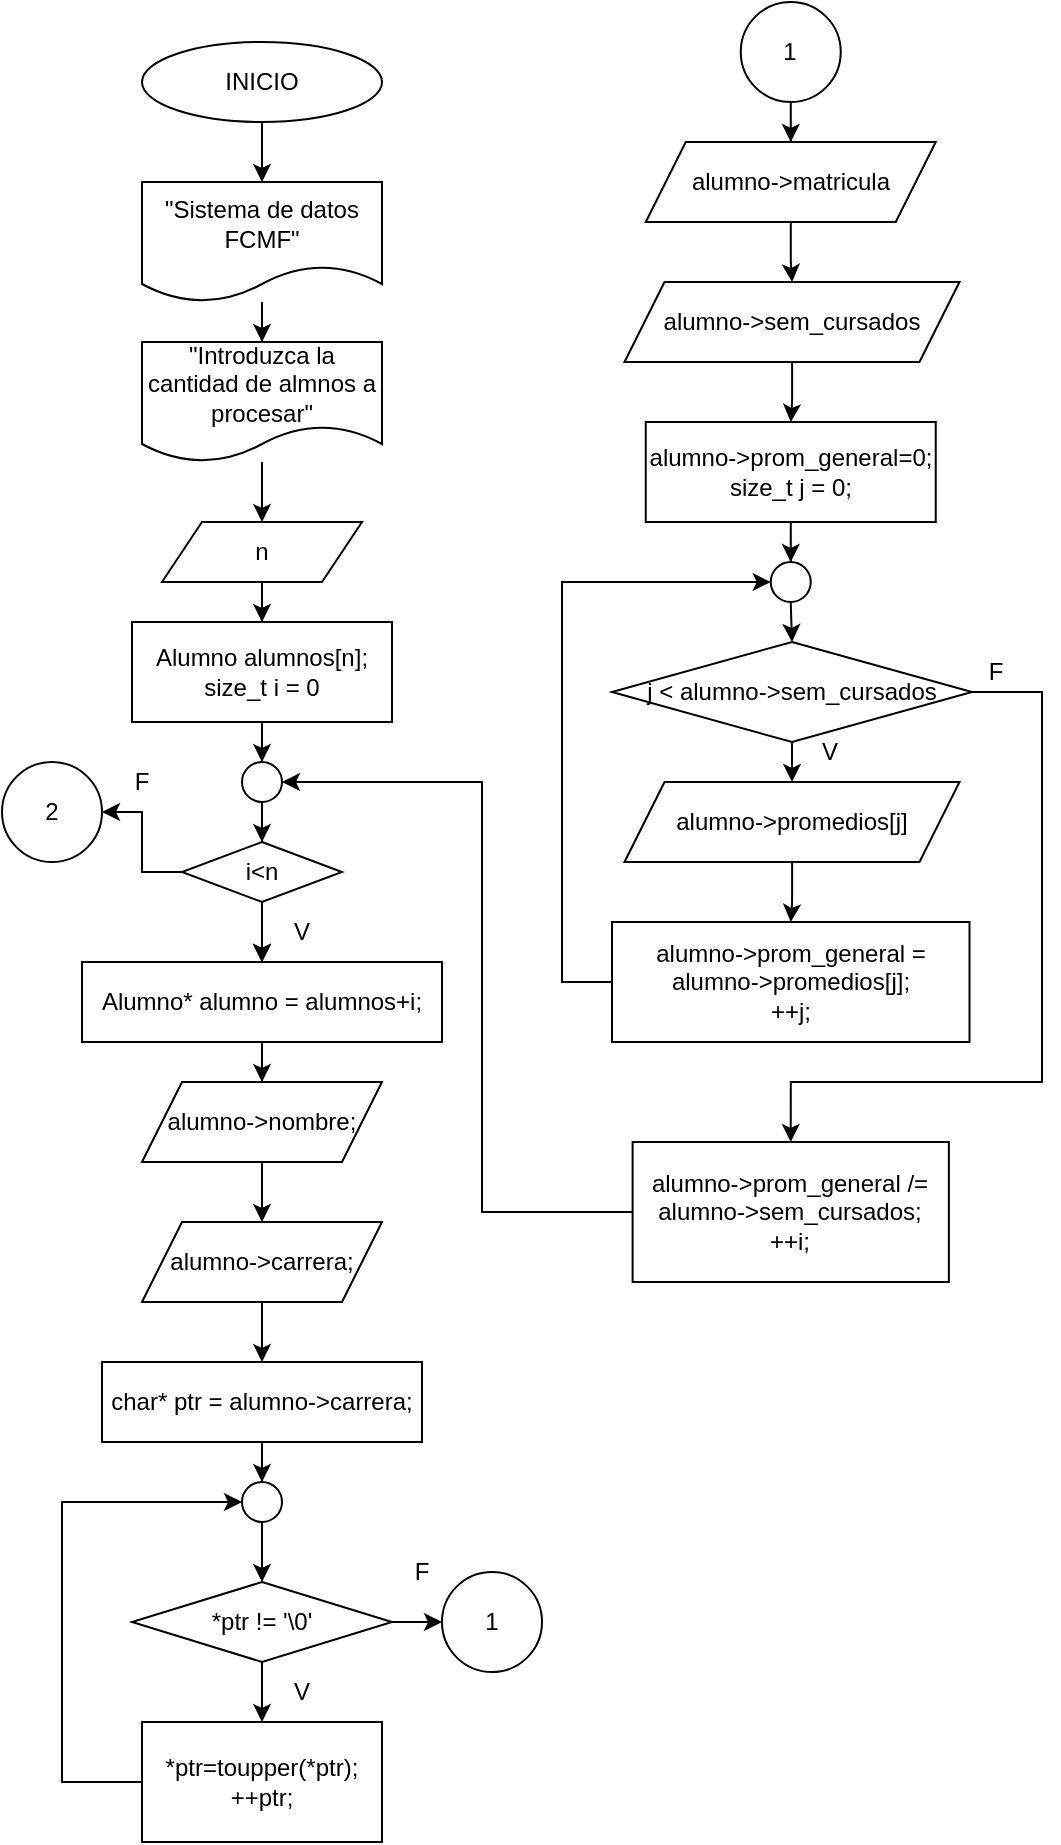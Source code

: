 <mxfile version="26.0.11">
  <diagram name="Page-1" id="Wj2mNhzuCTzCnwJhsY29">
    <mxGraphModel dx="2067" dy="626" grid="1" gridSize="10" guides="1" tooltips="1" connect="1" arrows="1" fold="1" page="1" pageScale="1" pageWidth="850" pageHeight="1100" math="0" shadow="0">
      <root>
        <mxCell id="0" />
        <mxCell id="1" parent="0" />
        <mxCell id="efL6EffcdtNfB5VjuBj9-4" value="" style="edgeStyle=orthogonalEdgeStyle;rounded=0;orthogonalLoop=1;jettySize=auto;html=1;" edge="1" parent="1" source="efL6EffcdtNfB5VjuBj9-1" target="efL6EffcdtNfB5VjuBj9-3">
          <mxGeometry relative="1" as="geometry" />
        </mxCell>
        <mxCell id="efL6EffcdtNfB5VjuBj9-1" value="INICIO" style="ellipse;whiteSpace=wrap;html=1;" vertex="1" parent="1">
          <mxGeometry x="-90" y="30" width="120" height="40" as="geometry" />
        </mxCell>
        <mxCell id="efL6EffcdtNfB5VjuBj9-13" value="" style="edgeStyle=orthogonalEdgeStyle;rounded=0;orthogonalLoop=1;jettySize=auto;html=1;" edge="1" parent="1" source="efL6EffcdtNfB5VjuBj9-2" target="efL6EffcdtNfB5VjuBj9-12">
          <mxGeometry relative="1" as="geometry" />
        </mxCell>
        <mxCell id="efL6EffcdtNfB5VjuBj9-2" value="n" style="shape=parallelogram;perimeter=parallelogramPerimeter;whiteSpace=wrap;html=1;fixedSize=1;" vertex="1" parent="1">
          <mxGeometry x="-80" y="270" width="100" height="30" as="geometry" />
        </mxCell>
        <mxCell id="efL6EffcdtNfB5VjuBj9-7" value="" style="edgeStyle=orthogonalEdgeStyle;rounded=0;orthogonalLoop=1;jettySize=auto;html=1;" edge="1" parent="1" source="efL6EffcdtNfB5VjuBj9-3" target="efL6EffcdtNfB5VjuBj9-6">
          <mxGeometry relative="1" as="geometry" />
        </mxCell>
        <mxCell id="efL6EffcdtNfB5VjuBj9-3" value="&quot;Sistema de datos FCMF&quot;" style="shape=document;whiteSpace=wrap;html=1;boundedLbl=1;" vertex="1" parent="1">
          <mxGeometry x="-90" y="100" width="120" height="60" as="geometry" />
        </mxCell>
        <mxCell id="efL6EffcdtNfB5VjuBj9-8" value="" style="edgeStyle=orthogonalEdgeStyle;rounded=0;orthogonalLoop=1;jettySize=auto;html=1;" edge="1" parent="1" source="efL6EffcdtNfB5VjuBj9-6" target="efL6EffcdtNfB5VjuBj9-2">
          <mxGeometry relative="1" as="geometry" />
        </mxCell>
        <mxCell id="efL6EffcdtNfB5VjuBj9-6" value="&quot;Introduzca la cantidad de almnos a procesar&quot;" style="shape=document;whiteSpace=wrap;html=1;boundedLbl=1;" vertex="1" parent="1">
          <mxGeometry x="-90" y="180" width="120" height="60" as="geometry" />
        </mxCell>
        <mxCell id="efL6EffcdtNfB5VjuBj9-19" style="edgeStyle=orthogonalEdgeStyle;rounded=0;orthogonalLoop=1;jettySize=auto;html=1;entryX=0.5;entryY=0;entryDx=0;entryDy=0;" edge="1" parent="1" source="efL6EffcdtNfB5VjuBj9-12" target="efL6EffcdtNfB5VjuBj9-14">
          <mxGeometry relative="1" as="geometry" />
        </mxCell>
        <mxCell id="efL6EffcdtNfB5VjuBj9-12" value="Alumno alumnos[n];&lt;br&gt;&lt;div&gt;size_t i = 0&lt;/div&gt;" style="rounded=0;whiteSpace=wrap;html=1;" vertex="1" parent="1">
          <mxGeometry x="-95" y="320" width="130" height="50" as="geometry" />
        </mxCell>
        <mxCell id="efL6EffcdtNfB5VjuBj9-22" value="" style="edgeStyle=orthogonalEdgeStyle;rounded=0;orthogonalLoop=1;jettySize=auto;html=1;" edge="1" parent="1" source="efL6EffcdtNfB5VjuBj9-14" target="efL6EffcdtNfB5VjuBj9-21">
          <mxGeometry relative="1" as="geometry" />
        </mxCell>
        <mxCell id="efL6EffcdtNfB5VjuBj9-70" style="edgeStyle=orthogonalEdgeStyle;rounded=0;orthogonalLoop=1;jettySize=auto;html=1;entryX=1;entryY=0.5;entryDx=0;entryDy=0;exitX=0;exitY=0.5;exitDx=0;exitDy=0;" edge="1" parent="1" source="efL6EffcdtNfB5VjuBj9-21" target="efL6EffcdtNfB5VjuBj9-69">
          <mxGeometry relative="1" as="geometry" />
        </mxCell>
        <mxCell id="efL6EffcdtNfB5VjuBj9-14" value="" style="ellipse;whiteSpace=wrap;html=1;aspect=fixed;" vertex="1" parent="1">
          <mxGeometry x="-40" y="390" width="20" height="20" as="geometry" />
        </mxCell>
        <mxCell id="efL6EffcdtNfB5VjuBj9-25" value="" style="edgeStyle=orthogonalEdgeStyle;rounded=0;orthogonalLoop=1;jettySize=auto;html=1;" edge="1" parent="1" source="efL6EffcdtNfB5VjuBj9-21" target="efL6EffcdtNfB5VjuBj9-24">
          <mxGeometry relative="1" as="geometry" />
        </mxCell>
        <mxCell id="efL6EffcdtNfB5VjuBj9-66" value="" style="edgeStyle=orthogonalEdgeStyle;rounded=0;orthogonalLoop=1;jettySize=auto;html=1;" edge="1" parent="1" source="efL6EffcdtNfB5VjuBj9-21" target="efL6EffcdtNfB5VjuBj9-24">
          <mxGeometry relative="1" as="geometry" />
        </mxCell>
        <mxCell id="efL6EffcdtNfB5VjuBj9-68" value="" style="edgeStyle=orthogonalEdgeStyle;rounded=0;orthogonalLoop=1;jettySize=auto;html=1;" edge="1" parent="1" source="efL6EffcdtNfB5VjuBj9-21" target="efL6EffcdtNfB5VjuBj9-24">
          <mxGeometry relative="1" as="geometry" />
        </mxCell>
        <mxCell id="efL6EffcdtNfB5VjuBj9-21" value="i&amp;lt;n" style="rhombus;whiteSpace=wrap;html=1;" vertex="1" parent="1">
          <mxGeometry x="-70" y="430" width="80" height="30" as="geometry" />
        </mxCell>
        <mxCell id="efL6EffcdtNfB5VjuBj9-27" value="" style="edgeStyle=orthogonalEdgeStyle;rounded=0;orthogonalLoop=1;jettySize=auto;html=1;" edge="1" parent="1" source="efL6EffcdtNfB5VjuBj9-24" target="efL6EffcdtNfB5VjuBj9-26">
          <mxGeometry relative="1" as="geometry" />
        </mxCell>
        <mxCell id="efL6EffcdtNfB5VjuBj9-24" value="&lt;div&gt;Alumno* alumno = alumnos+i;&lt;/div&gt;" style="whiteSpace=wrap;html=1;" vertex="1" parent="1">
          <mxGeometry x="-120" y="490" width="180" height="40" as="geometry" />
        </mxCell>
        <mxCell id="efL6EffcdtNfB5VjuBj9-29" value="" style="edgeStyle=orthogonalEdgeStyle;rounded=0;orthogonalLoop=1;jettySize=auto;html=1;" edge="1" parent="1" source="efL6EffcdtNfB5VjuBj9-26" target="efL6EffcdtNfB5VjuBj9-28">
          <mxGeometry relative="1" as="geometry" />
        </mxCell>
        <mxCell id="efL6EffcdtNfB5VjuBj9-26" value="alumno-&amp;gt;nombre;" style="shape=parallelogram;perimeter=parallelogramPerimeter;whiteSpace=wrap;html=1;fixedSize=1;" vertex="1" parent="1">
          <mxGeometry x="-90" y="550" width="120" height="40" as="geometry" />
        </mxCell>
        <mxCell id="efL6EffcdtNfB5VjuBj9-32" value="" style="edgeStyle=orthogonalEdgeStyle;rounded=0;orthogonalLoop=1;jettySize=auto;html=1;" edge="1" parent="1" source="efL6EffcdtNfB5VjuBj9-28" target="efL6EffcdtNfB5VjuBj9-31">
          <mxGeometry relative="1" as="geometry" />
        </mxCell>
        <mxCell id="efL6EffcdtNfB5VjuBj9-28" value="alumno-&amp;gt;carrera;" style="shape=parallelogram;perimeter=parallelogramPerimeter;whiteSpace=wrap;html=1;fixedSize=1;" vertex="1" parent="1">
          <mxGeometry x="-90" y="620" width="120" height="40" as="geometry" />
        </mxCell>
        <mxCell id="efL6EffcdtNfB5VjuBj9-35" value="" style="edgeStyle=orthogonalEdgeStyle;rounded=0;orthogonalLoop=1;jettySize=auto;html=1;" edge="1" parent="1" source="efL6EffcdtNfB5VjuBj9-30" target="efL6EffcdtNfB5VjuBj9-34">
          <mxGeometry relative="1" as="geometry" />
        </mxCell>
        <mxCell id="efL6EffcdtNfB5VjuBj9-44" value="" style="edgeStyle=orthogonalEdgeStyle;rounded=0;orthogonalLoop=1;jettySize=auto;html=1;" edge="1" parent="1" source="efL6EffcdtNfB5VjuBj9-30" target="efL6EffcdtNfB5VjuBj9-43">
          <mxGeometry relative="1" as="geometry" />
        </mxCell>
        <mxCell id="efL6EffcdtNfB5VjuBj9-30" value="*ptr != &#39;\0&#39;" style="rhombus;whiteSpace=wrap;html=1;" vertex="1" parent="1">
          <mxGeometry x="-95" y="800" width="130" height="40" as="geometry" />
        </mxCell>
        <mxCell id="efL6EffcdtNfB5VjuBj9-37" value="" style="edgeStyle=orthogonalEdgeStyle;rounded=0;orthogonalLoop=1;jettySize=auto;html=1;" edge="1" parent="1" source="efL6EffcdtNfB5VjuBj9-31" target="efL6EffcdtNfB5VjuBj9-36">
          <mxGeometry relative="1" as="geometry" />
        </mxCell>
        <mxCell id="efL6EffcdtNfB5VjuBj9-31" value="&lt;div&gt;char* ptr = alumno-&amp;gt;carrera;&lt;br&gt;&lt;/div&gt;" style="rounded=0;whiteSpace=wrap;html=1;" vertex="1" parent="1">
          <mxGeometry x="-110" y="690" width="160" height="40" as="geometry" />
        </mxCell>
        <mxCell id="efL6EffcdtNfB5VjuBj9-42" style="edgeStyle=orthogonalEdgeStyle;rounded=0;orthogonalLoop=1;jettySize=auto;html=1;entryX=0;entryY=0.5;entryDx=0;entryDy=0;" edge="1" parent="1" source="efL6EffcdtNfB5VjuBj9-34" target="efL6EffcdtNfB5VjuBj9-36">
          <mxGeometry relative="1" as="geometry">
            <Array as="points">
              <mxPoint x="-130" y="900" />
              <mxPoint x="-130" y="760" />
            </Array>
          </mxGeometry>
        </mxCell>
        <mxCell id="efL6EffcdtNfB5VjuBj9-34" value="&lt;div&gt;*ptr=toupper(*ptr);&lt;/div&gt;++ptr;" style="whiteSpace=wrap;html=1;" vertex="1" parent="1">
          <mxGeometry x="-90" y="870" width="120" height="60" as="geometry" />
        </mxCell>
        <mxCell id="efL6EffcdtNfB5VjuBj9-41" style="edgeStyle=orthogonalEdgeStyle;rounded=0;orthogonalLoop=1;jettySize=auto;html=1;exitX=0.5;exitY=1;exitDx=0;exitDy=0;entryX=0.5;entryY=0;entryDx=0;entryDy=0;" edge="1" parent="1" source="efL6EffcdtNfB5VjuBj9-36" target="efL6EffcdtNfB5VjuBj9-30">
          <mxGeometry relative="1" as="geometry" />
        </mxCell>
        <mxCell id="efL6EffcdtNfB5VjuBj9-36" value="" style="ellipse;whiteSpace=wrap;html=1;aspect=fixed;" vertex="1" parent="1">
          <mxGeometry x="-40" y="750" width="20" height="20" as="geometry" />
        </mxCell>
        <mxCell id="efL6EffcdtNfB5VjuBj9-43" value="1" style="ellipse;whiteSpace=wrap;html=1;aspect=fixed;" vertex="1" parent="1">
          <mxGeometry x="60" y="795" width="50" height="50" as="geometry" />
        </mxCell>
        <mxCell id="efL6EffcdtNfB5VjuBj9-47" value="" style="edgeStyle=orthogonalEdgeStyle;rounded=0;orthogonalLoop=1;jettySize=auto;html=1;" edge="1" parent="1" source="efL6EffcdtNfB5VjuBj9-45" target="efL6EffcdtNfB5VjuBj9-46">
          <mxGeometry relative="1" as="geometry" />
        </mxCell>
        <mxCell id="efL6EffcdtNfB5VjuBj9-45" value="1" style="ellipse;whiteSpace=wrap;html=1;aspect=fixed;" vertex="1" parent="1">
          <mxGeometry x="209.37" y="10" width="50" height="50" as="geometry" />
        </mxCell>
        <mxCell id="efL6EffcdtNfB5VjuBj9-49" value="" style="edgeStyle=orthogonalEdgeStyle;rounded=0;orthogonalLoop=1;jettySize=auto;html=1;" edge="1" parent="1" source="efL6EffcdtNfB5VjuBj9-46" target="efL6EffcdtNfB5VjuBj9-48">
          <mxGeometry relative="1" as="geometry" />
        </mxCell>
        <mxCell id="efL6EffcdtNfB5VjuBj9-46" value="alumno-&amp;gt;matricula" style="shape=parallelogram;perimeter=parallelogramPerimeter;whiteSpace=wrap;html=1;fixedSize=1;" vertex="1" parent="1">
          <mxGeometry x="161.87" y="80" width="145" height="40" as="geometry" />
        </mxCell>
        <mxCell id="efL6EffcdtNfB5VjuBj9-52" value="" style="edgeStyle=orthogonalEdgeStyle;rounded=0;orthogonalLoop=1;jettySize=auto;html=1;" edge="1" parent="1" source="efL6EffcdtNfB5VjuBj9-48" target="efL6EffcdtNfB5VjuBj9-51">
          <mxGeometry relative="1" as="geometry" />
        </mxCell>
        <mxCell id="efL6EffcdtNfB5VjuBj9-48" value="alumno-&amp;gt;sem_cursados" style="shape=parallelogram;perimeter=parallelogramPerimeter;whiteSpace=wrap;html=1;fixedSize=1;" vertex="1" parent="1">
          <mxGeometry x="151.25" y="150" width="167.5" height="40" as="geometry" />
        </mxCell>
        <mxCell id="efL6EffcdtNfB5VjuBj9-76" style="edgeStyle=orthogonalEdgeStyle;rounded=0;orthogonalLoop=1;jettySize=auto;html=1;entryX=0.5;entryY=0;entryDx=0;entryDy=0;" edge="1" parent="1" source="efL6EffcdtNfB5VjuBj9-51" target="efL6EffcdtNfB5VjuBj9-75">
          <mxGeometry relative="1" as="geometry" />
        </mxCell>
        <mxCell id="efL6EffcdtNfB5VjuBj9-51" value="&lt;div&gt;alumno-&amp;gt;prom_general=0;&lt;/div&gt;&lt;div&gt;size_t j = 0;&lt;br&gt;&lt;/div&gt;" style="whiteSpace=wrap;html=1;" vertex="1" parent="1">
          <mxGeometry x="161.87" y="220" width="145" height="50" as="geometry" />
        </mxCell>
        <mxCell id="efL6EffcdtNfB5VjuBj9-57" value="" style="edgeStyle=orthogonalEdgeStyle;rounded=0;orthogonalLoop=1;jettySize=auto;html=1;" edge="1" parent="1" source="efL6EffcdtNfB5VjuBj9-53" target="efL6EffcdtNfB5VjuBj9-56">
          <mxGeometry relative="1" as="geometry" />
        </mxCell>
        <mxCell id="efL6EffcdtNfB5VjuBj9-61" style="edgeStyle=orthogonalEdgeStyle;rounded=0;orthogonalLoop=1;jettySize=auto;html=1;entryX=0.5;entryY=0;entryDx=0;entryDy=0;exitX=1;exitY=0.5;exitDx=0;exitDy=0;" edge="1" parent="1" source="efL6EffcdtNfB5VjuBj9-53" target="efL6EffcdtNfB5VjuBj9-62">
          <mxGeometry relative="1" as="geometry">
            <mxPoint x="370" y="590" as="targetPoint" />
            <Array as="points">
              <mxPoint x="360" y="355" />
              <mxPoint x="360" y="550" />
              <mxPoint x="234" y="550" />
            </Array>
          </mxGeometry>
        </mxCell>
        <mxCell id="efL6EffcdtNfB5VjuBj9-53" value="j &amp;lt; alumno-&amp;gt;sem_cursados" style="rhombus;whiteSpace=wrap;html=1;" vertex="1" parent="1">
          <mxGeometry x="145" y="330" width="180" height="50" as="geometry" />
        </mxCell>
        <mxCell id="efL6EffcdtNfB5VjuBj9-60" style="edgeStyle=orthogonalEdgeStyle;rounded=0;orthogonalLoop=1;jettySize=auto;html=1;exitX=0;exitY=0.5;exitDx=0;exitDy=0;entryX=0;entryY=0.5;entryDx=0;entryDy=0;" edge="1" parent="1" source="efL6EffcdtNfB5VjuBj9-55" target="efL6EffcdtNfB5VjuBj9-75">
          <mxGeometry relative="1" as="geometry">
            <mxPoint x="140" y="350" as="targetPoint" />
            <Array as="points">
              <mxPoint x="120" y="500" />
              <mxPoint x="120" y="300" />
            </Array>
          </mxGeometry>
        </mxCell>
        <mxCell id="efL6EffcdtNfB5VjuBj9-55" value="&lt;div&gt;alumno-&amp;gt;prom_general = alumno-&amp;gt;promedios[j];&lt;/div&gt;&lt;div&gt;++j;&lt;br&gt; &lt;/div&gt;" style="rounded=0;whiteSpace=wrap;html=1;" vertex="1" parent="1">
          <mxGeometry x="145" y="470" width="178.75" height="60" as="geometry" />
        </mxCell>
        <mxCell id="efL6EffcdtNfB5VjuBj9-59" value="" style="edgeStyle=orthogonalEdgeStyle;rounded=0;orthogonalLoop=1;jettySize=auto;html=1;" edge="1" parent="1" source="efL6EffcdtNfB5VjuBj9-56" target="efL6EffcdtNfB5VjuBj9-55">
          <mxGeometry relative="1" as="geometry" />
        </mxCell>
        <mxCell id="efL6EffcdtNfB5VjuBj9-56" value="alumno-&amp;gt;promedios[j]" style="shape=parallelogram;perimeter=parallelogramPerimeter;whiteSpace=wrap;html=1;fixedSize=1;" vertex="1" parent="1">
          <mxGeometry x="151.25" y="400" width="167.5" height="40" as="geometry" />
        </mxCell>
        <mxCell id="efL6EffcdtNfB5VjuBj9-63" style="edgeStyle=orthogonalEdgeStyle;rounded=0;orthogonalLoop=1;jettySize=auto;html=1;entryX=1;entryY=0.5;entryDx=0;entryDy=0;exitX=0;exitY=0.5;exitDx=0;exitDy=0;" edge="1" parent="1" source="efL6EffcdtNfB5VjuBj9-62" target="efL6EffcdtNfB5VjuBj9-14">
          <mxGeometry relative="1" as="geometry">
            <Array as="points">
              <mxPoint x="80" y="615" />
              <mxPoint x="80" y="400" />
            </Array>
          </mxGeometry>
        </mxCell>
        <mxCell id="efL6EffcdtNfB5VjuBj9-62" value="&lt;div&gt;alumno-&amp;gt;prom_general /= alumno-&amp;gt;sem_cursados;&lt;br&gt;&lt;/div&gt;&lt;div&gt;++i;&lt;br&gt;&lt;/div&gt;" style="whiteSpace=wrap;html=1;" vertex="1" parent="1">
          <mxGeometry x="155.31" y="580" width="158.12" height="70" as="geometry" />
        </mxCell>
        <mxCell id="efL6EffcdtNfB5VjuBj9-69" value="2" style="ellipse;whiteSpace=wrap;html=1;aspect=fixed;" vertex="1" parent="1">
          <mxGeometry x="-160" y="390" width="50" height="50" as="geometry" />
        </mxCell>
        <mxCell id="efL6EffcdtNfB5VjuBj9-71" value="V" style="text;html=1;align=center;verticalAlign=middle;whiteSpace=wrap;rounded=0;" vertex="1" parent="1">
          <mxGeometry x="-40" y="460" width="60" height="30" as="geometry" />
        </mxCell>
        <mxCell id="efL6EffcdtNfB5VjuBj9-72" value="F" style="text;html=1;align=center;verticalAlign=middle;whiteSpace=wrap;rounded=0;" vertex="1" parent="1">
          <mxGeometry x="-120" y="385" width="60" height="30" as="geometry" />
        </mxCell>
        <mxCell id="efL6EffcdtNfB5VjuBj9-73" value="V" style="text;html=1;align=center;verticalAlign=middle;whiteSpace=wrap;rounded=0;" vertex="1" parent="1">
          <mxGeometry x="-40" y="840" width="60" height="30" as="geometry" />
        </mxCell>
        <mxCell id="efL6EffcdtNfB5VjuBj9-74" value="F" style="text;html=1;align=center;verticalAlign=middle;whiteSpace=wrap;rounded=0;" vertex="1" parent="1">
          <mxGeometry x="20" y="780" width="60" height="30" as="geometry" />
        </mxCell>
        <mxCell id="efL6EffcdtNfB5VjuBj9-78" style="edgeStyle=orthogonalEdgeStyle;rounded=0;orthogonalLoop=1;jettySize=auto;html=1;exitX=0.5;exitY=1;exitDx=0;exitDy=0;entryX=0.5;entryY=0;entryDx=0;entryDy=0;" edge="1" parent="1" source="efL6EffcdtNfB5VjuBj9-75" target="efL6EffcdtNfB5VjuBj9-53">
          <mxGeometry relative="1" as="geometry" />
        </mxCell>
        <mxCell id="efL6EffcdtNfB5VjuBj9-75" value="" style="ellipse;whiteSpace=wrap;html=1;aspect=fixed;" vertex="1" parent="1">
          <mxGeometry x="224.37" y="290" width="20" height="20" as="geometry" />
        </mxCell>
        <mxCell id="efL6EffcdtNfB5VjuBj9-79" value="V" style="text;html=1;align=center;verticalAlign=middle;whiteSpace=wrap;rounded=0;" vertex="1" parent="1">
          <mxGeometry x="224.37" y="370" width="60" height="30" as="geometry" />
        </mxCell>
        <mxCell id="efL6EffcdtNfB5VjuBj9-81" value="F" style="text;html=1;align=center;verticalAlign=middle;whiteSpace=wrap;rounded=0;" vertex="1" parent="1">
          <mxGeometry x="306.87" y="330" width="60" height="30" as="geometry" />
        </mxCell>
      </root>
    </mxGraphModel>
  </diagram>
</mxfile>
